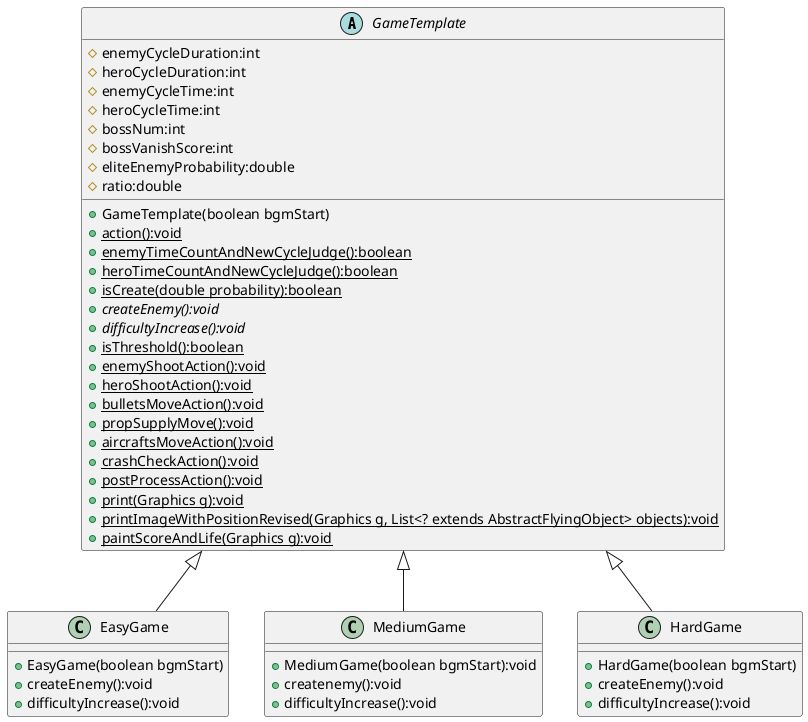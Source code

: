@startuml
'https://plantuml.com/class-diagram

abstract class GameTemplate {
    # enemyCycleDuration:int
    # heroCycleDuration:int
    # enemyCycleTime:int
    # heroCycleTime:int
    # bossNum:int
    # bossVanishScore:int
    # eliteEnemyProbability:double
    # ratio:double
    + GameTemplate(boolean bgmStart)
    + {static} action():void
    + {static} enemyTimeCountAndNewCycleJudge():boolean
    + {static} heroTimeCountAndNewCycleJudge():boolean
    + {static} isCreate(double probability):boolean
    + {abstract} createEnemy():void
    + {abstract} difficultyIncrease():void
    + {static} isThreshold():boolean
    + {static} enemyShootAction():void
    + {static} heroShootAction():void
    + {static} bulletsMoveAction():void
    + {static} propSupplyMove():void
    + {static} aircraftsMoveAction():void
    + {static} crashCheckAction():void
    + {static} postProcessAction():void
    + {static} print(Graphics g):void
    + {static} printImageWithPositionRevised(Graphics g, List<? extends AbstractFlyingObject> objects):void
    + {static} paintScoreAndLife(Graphics g):void
}

class EasyGame {
    + EasyGame(boolean bgmStart)
    + createEnemy():void
    + difficultyIncrease():void
}

class MediumGame {
    + MediumGame(boolean bgmStart):void
    + createnemy():void
    + difficultyIncrease():void
}

class HardGame {
    + HardGame(boolean bgmStart)
    + createEnemy():void
    + difficultyIncrease():void
}

GameTemplate <|-- EasyGame
GameTemplate <|-- MediumGame
GameTemplate <|-- HardGame

@enduml